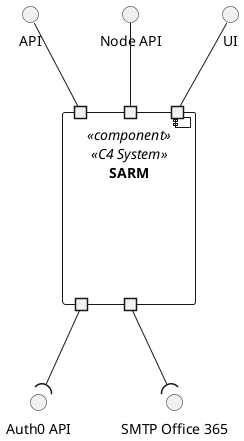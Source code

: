 @startuml logic-view
top to bottom direction

interface "API" as API
interface "Node API" as NodeAPI
interface "Auth0 API" as A0API
interface "SMTP Office 365" as SMTP_Office_365
interface "UI" as UI

component "SARM" <<component>> <<C4 System>> {
    portin " " as PI
    portin " " as PIUI
    portin " " as PINODE
    portout " " as PI1
    portout " " as PI2
}
UI -- PIUI
API -- PI
NodeAPI -- PINODE
PI1 --( A0API
PI2 --( SMTP_Office_365

@enduml